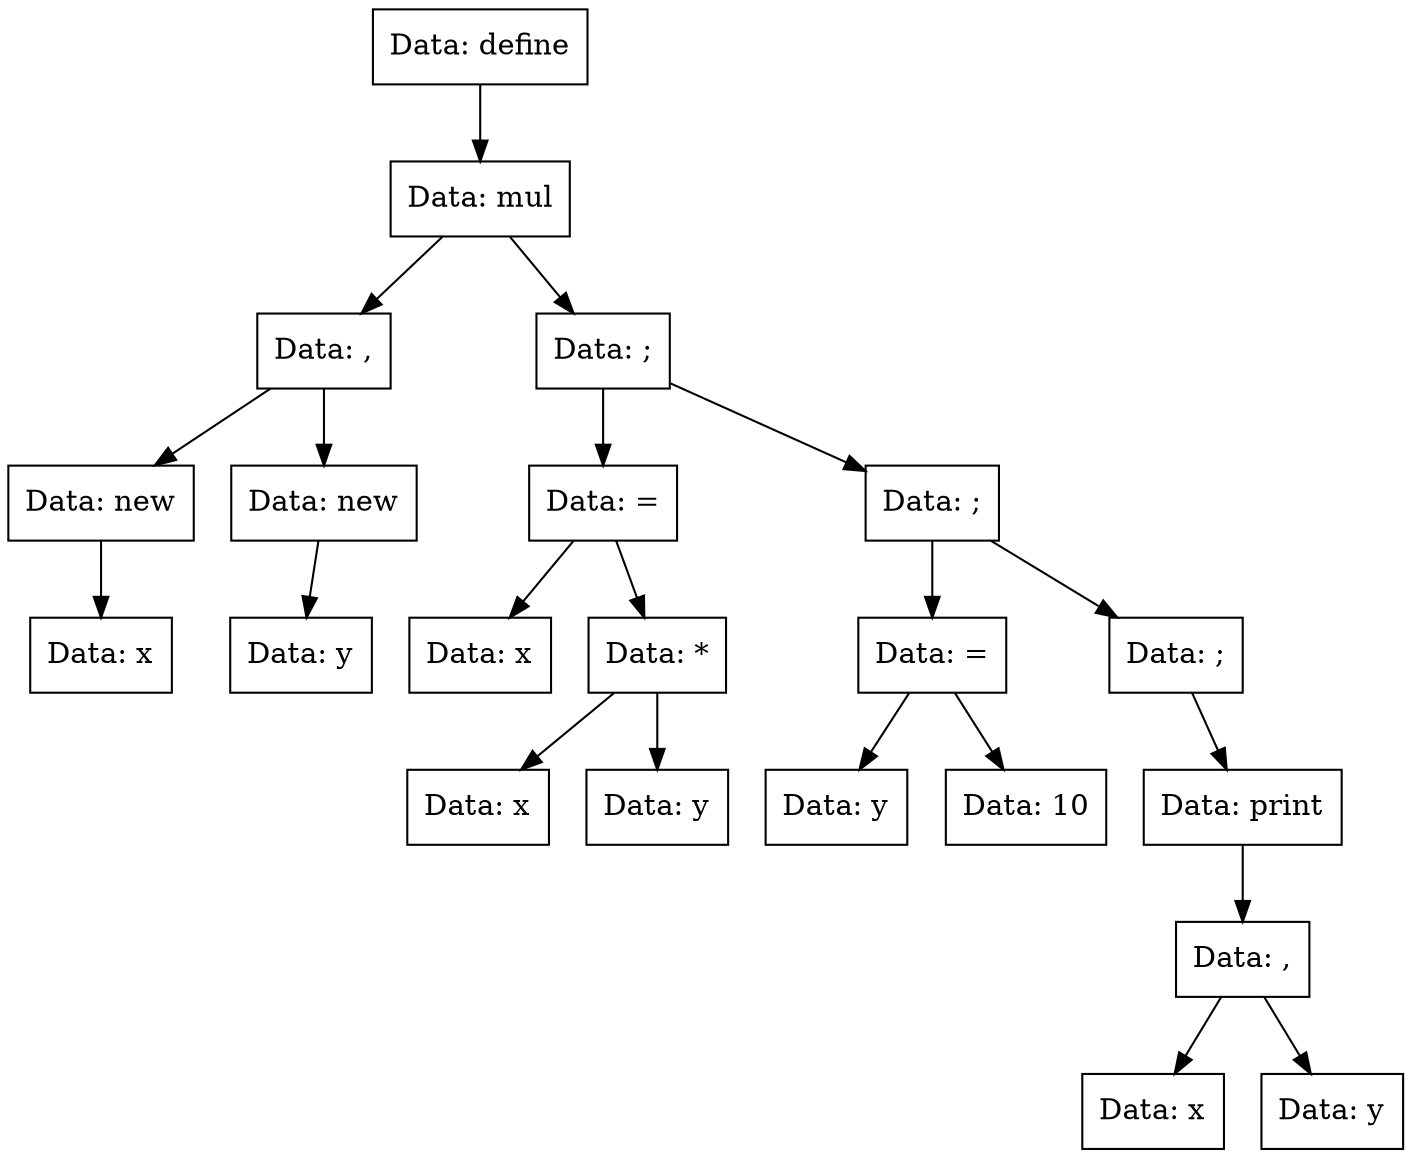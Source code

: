 digraph mul{
Node0x5598ecdca130[shape="record", label="Data: define"];
Node0x5598ecdca3b0[shape="record", label="Data: mul"];
Node0x5598ecdca5e0[shape="record", label="Data: ,"];
Node0x5598ecdca310[shape="record", label="Data: new"];
Node0x5598ecdca2c0[shape="record", label="Data: x"];
Node0x5598ecdca310->Node0x5598ecdca2c0;
Node0x5598ecdca5e0->Node0x5598ecdca310;
Node0x5598ecdca220[shape="record", label="Data: new"];
Node0x5598ecdca270[shape="record", label="Data: y"];
Node0x5598ecdca220->Node0x5598ecdca270;
Node0x5598ecdca5e0->Node0x5598ecdca220;
Node0x5598ecdca3b0->Node0x5598ecdca5e0;
Node0x5598ecdca630[shape="record", label="Data: ;"];
Node0x5598ecdca1d0[shape="record", label="Data: ="];
Node0x5598ecdca4a0[shape="record", label="Data: x"];
Node0x5598ecdca1d0->Node0x5598ecdca4a0;
Node0x5598ecdca720[shape="record", label="Data: *"];
Node0x5598ecdca770[shape="record", label="Data: x"];
Node0x5598ecdca720->Node0x5598ecdca770;
Node0x5598ecdca680[shape="record", label="Data: y"];
Node0x5598ecdca720->Node0x5598ecdca680;
Node0x5598ecdca1d0->Node0x5598ecdca720;
Node0x5598ecdca630->Node0x5598ecdca1d0;
Node0x5598ecdca6d0[shape="record", label="Data: ;"];
Node0x5598ecdca360[shape="record", label="Data: ="];
Node0x5598ecdca450[shape="record", label="Data: y"];
Node0x5598ecdca360->Node0x5598ecdca450;
Node0x5598ecdca400[shape="record", label="Data: 10"];
Node0x5598ecdca360->Node0x5598ecdca400;
Node0x5598ecdca6d0->Node0x5598ecdca360;
Node0x5598ecdca7c0[shape="record", label="Data: ;"];
Node0x5598ecdca180[shape="record", label="Data: print"];
Node0x5598ecdca540[shape="record", label="Data: ,"];
Node0x5598ecdca590[shape="record", label="Data: x"];
Node0x5598ecdca540->Node0x5598ecdca590;
Node0x5598ecdca4f0[shape="record", label="Data: y"];
Node0x5598ecdca540->Node0x5598ecdca4f0;
Node0x5598ecdca180->Node0x5598ecdca540;
Node0x5598ecdca7c0->Node0x5598ecdca180;
Node0x5598ecdca6d0->Node0x5598ecdca7c0;
Node0x5598ecdca630->Node0x5598ecdca6d0;
Node0x5598ecdca3b0->Node0x5598ecdca630;
Node0x5598ecdca130->Node0x5598ecdca3b0;
}